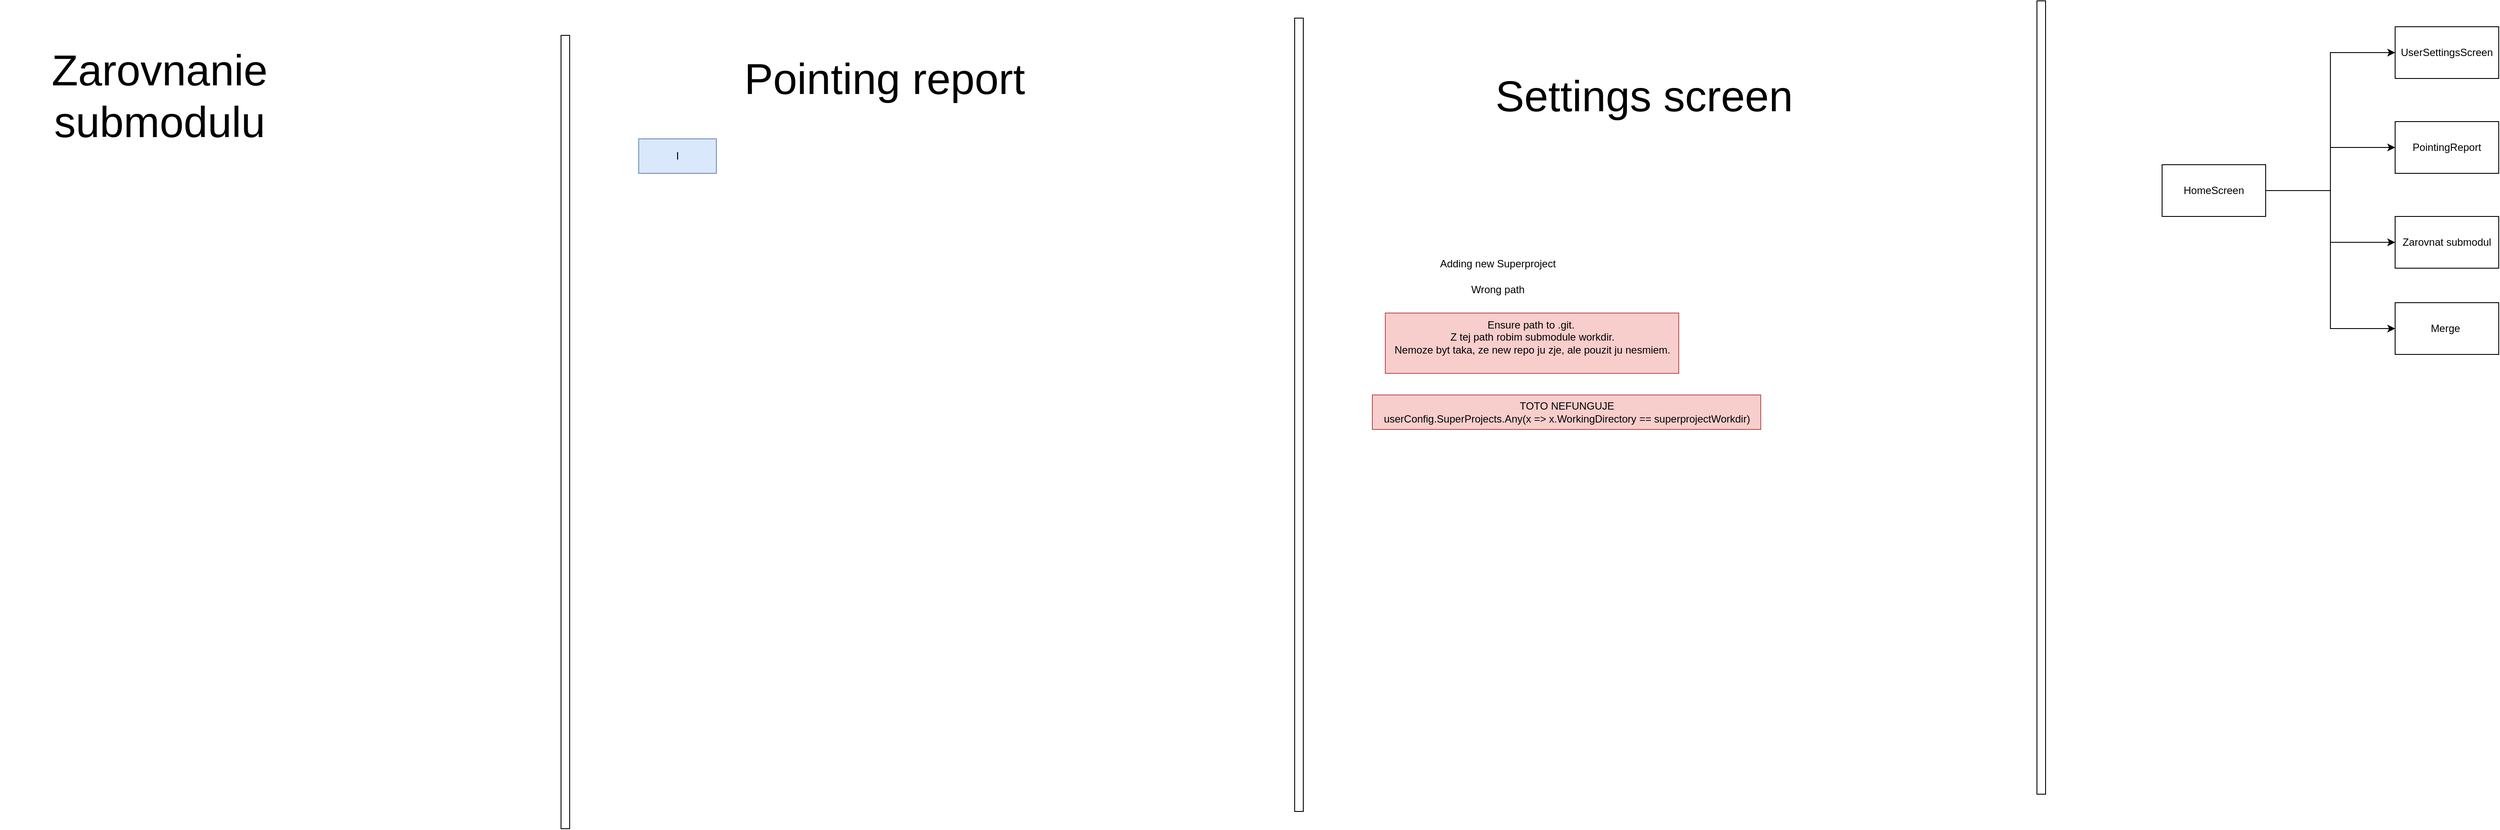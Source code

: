 <mxfile version="27.0.9">
  <diagram name="Page-1" id="3orqYU6fAVE5CK-2h4ND">
    <mxGraphModel dx="4228" dy="1039" grid="1" gridSize="10" guides="1" tooltips="1" connect="1" arrows="1" fold="1" page="1" pageScale="1" pageWidth="850" pageHeight="1100" math="0" shadow="0">
      <root>
        <mxCell id="0" />
        <mxCell id="1" parent="0" />
        <mxCell id="iCKe8L9vZJJtGCBKQtnD-6" style="edgeStyle=orthogonalEdgeStyle;rounded=0;orthogonalLoop=1;jettySize=auto;html=1;exitX=1;exitY=0.5;exitDx=0;exitDy=0;entryX=0;entryY=0.5;entryDx=0;entryDy=0;" parent="1" source="iCKe8L9vZJJtGCBKQtnD-1" target="iCKe8L9vZJJtGCBKQtnD-2" edge="1">
          <mxGeometry relative="1" as="geometry" />
        </mxCell>
        <mxCell id="iCKe8L9vZJJtGCBKQtnD-7" style="edgeStyle=orthogonalEdgeStyle;rounded=0;orthogonalLoop=1;jettySize=auto;html=1;exitX=1;exitY=0.5;exitDx=0;exitDy=0;entryX=0;entryY=0.5;entryDx=0;entryDy=0;" parent="1" source="iCKe8L9vZJJtGCBKQtnD-1" target="iCKe8L9vZJJtGCBKQtnD-3" edge="1">
          <mxGeometry relative="1" as="geometry" />
        </mxCell>
        <mxCell id="iCKe8L9vZJJtGCBKQtnD-8" style="edgeStyle=orthogonalEdgeStyle;rounded=0;orthogonalLoop=1;jettySize=auto;html=1;exitX=1;exitY=0.5;exitDx=0;exitDy=0;entryX=0;entryY=0.5;entryDx=0;entryDy=0;" parent="1" source="iCKe8L9vZJJtGCBKQtnD-1" target="iCKe8L9vZJJtGCBKQtnD-4" edge="1">
          <mxGeometry relative="1" as="geometry" />
        </mxCell>
        <mxCell id="iCKe8L9vZJJtGCBKQtnD-9" style="edgeStyle=orthogonalEdgeStyle;rounded=0;orthogonalLoop=1;jettySize=auto;html=1;exitX=1;exitY=0.5;exitDx=0;exitDy=0;entryX=0;entryY=0.5;entryDx=0;entryDy=0;" parent="1" source="iCKe8L9vZJJtGCBKQtnD-1" target="iCKe8L9vZJJtGCBKQtnD-5" edge="1">
          <mxGeometry relative="1" as="geometry" />
        </mxCell>
        <mxCell id="iCKe8L9vZJJtGCBKQtnD-1" value="HomeScreen" style="whiteSpace=wrap;html=1;" parent="1" vertex="1">
          <mxGeometry x="145" y="250" width="120" height="60" as="geometry" />
        </mxCell>
        <mxCell id="iCKe8L9vZJJtGCBKQtnD-2" value="UserSettingsScreen" style="whiteSpace=wrap;html=1;" parent="1" vertex="1">
          <mxGeometry x="415" y="90" width="120" height="60" as="geometry" />
        </mxCell>
        <mxCell id="iCKe8L9vZJJtGCBKQtnD-3" value="PointingReport" style="whiteSpace=wrap;html=1;" parent="1" vertex="1">
          <mxGeometry x="415" y="200" width="120" height="60" as="geometry" />
        </mxCell>
        <mxCell id="iCKe8L9vZJJtGCBKQtnD-4" value="Zarovnat submodul" style="whiteSpace=wrap;html=1;" parent="1" vertex="1">
          <mxGeometry x="415" y="310" width="120" height="60" as="geometry" />
        </mxCell>
        <mxCell id="iCKe8L9vZJJtGCBKQtnD-5" value="Merge&amp;nbsp;" style="whiteSpace=wrap;html=1;" parent="1" vertex="1">
          <mxGeometry x="415" y="410" width="120" height="60" as="geometry" />
        </mxCell>
        <mxCell id="xgLWFEn2N7wyUjUheWtz-1" value="Adding new Superproject" style="text;html=1;align=center;verticalAlign=middle;resizable=0;points=[];autosize=1;strokeColor=none;fillColor=none;" parent="1" vertex="1">
          <mxGeometry x="-705" y="350" width="160" height="30" as="geometry" />
        </mxCell>
        <mxCell id="xgLWFEn2N7wyUjUheWtz-2" value="Wrong path" style="text;html=1;align=center;verticalAlign=middle;resizable=0;points=[];autosize=1;strokeColor=none;fillColor=none;" parent="1" vertex="1">
          <mxGeometry x="-670" y="380" width="90" height="30" as="geometry" />
        </mxCell>
        <mxCell id="xgLWFEn2N7wyUjUheWtz-3" value="Ensure path to .git.&amp;nbsp;&lt;br&gt;Z tej path robim submodule workdir.&lt;br&gt;Nemoze byt taka, ze new repo ju zje, ale pouzit ju nesmiem.&lt;div&gt;&lt;br/&gt;&lt;/div&gt;" style="text;html=1;align=center;verticalAlign=middle;resizable=0;points=[];autosize=1;strokeColor=#b85450;fillColor=#f8cecc;" parent="1" vertex="1">
          <mxGeometry x="-755" y="422" width="340" height="70" as="geometry" />
        </mxCell>
        <mxCell id="xgLWFEn2N7wyUjUheWtz-4" value="&lt;div&gt;TOTO NEFUNGUJE&lt;/div&gt;userConfig.SuperProjects.Any(x =&amp;gt; x.WorkingDirectory == superprojectWorkdir)" style="text;html=1;align=center;verticalAlign=middle;resizable=0;points=[];autosize=1;strokeColor=#b85450;fillColor=#f8cecc;" parent="1" vertex="1">
          <mxGeometry x="-770" y="517" width="450" height="40" as="geometry" />
        </mxCell>
        <mxCell id="9OnaElkXCphRrL8_LYWj-2" value="Pointing report" style="text;html=1;align=center;verticalAlign=middle;whiteSpace=wrap;rounded=0;fontSize=50;" vertex="1" parent="1">
          <mxGeometry x="-1520" y="120" width="370" height="60" as="geometry" />
        </mxCell>
        <mxCell id="9OnaElkXCphRrL8_LYWj-3" value="Zarovnanie submodulu" style="text;html=1;align=center;verticalAlign=middle;whiteSpace=wrap;rounded=0;fontSize=50;" vertex="1" parent="1">
          <mxGeometry x="-2360" y="140" width="370" height="60" as="geometry" />
        </mxCell>
        <mxCell id="9OnaElkXCphRrL8_LYWj-4" value="Settings screen" style="text;html=1;align=center;verticalAlign=middle;whiteSpace=wrap;rounded=0;fontSize=50;" vertex="1" parent="1">
          <mxGeometry x="-640" y="140" width="370" height="60" as="geometry" />
        </mxCell>
        <mxCell id="9OnaElkXCphRrL8_LYWj-5" value="" style="rounded=0;whiteSpace=wrap;html=1;" vertex="1" parent="1">
          <mxGeometry x="-860" y="80" width="10" height="920" as="geometry" />
        </mxCell>
        <mxCell id="9OnaElkXCphRrL8_LYWj-6" value="" style="rounded=0;whiteSpace=wrap;html=1;" vertex="1" parent="1">
          <mxGeometry x="-1710" y="100" width="10" height="920" as="geometry" />
        </mxCell>
        <mxCell id="9OnaElkXCphRrL8_LYWj-7" value="" style="rounded=0;whiteSpace=wrap;html=1;" vertex="1" parent="1">
          <mxGeometry y="60" width="10" height="920" as="geometry" />
        </mxCell>
        <mxCell id="9OnaElkXCphRrL8_LYWj-8" value="I" style="whiteSpace=wrap;html=1;fillColor=#dae8fc;strokeColor=#6c8ebf;" vertex="1" parent="1">
          <mxGeometry x="-1620" y="220" width="90" height="40" as="geometry" />
        </mxCell>
      </root>
    </mxGraphModel>
  </diagram>
</mxfile>
